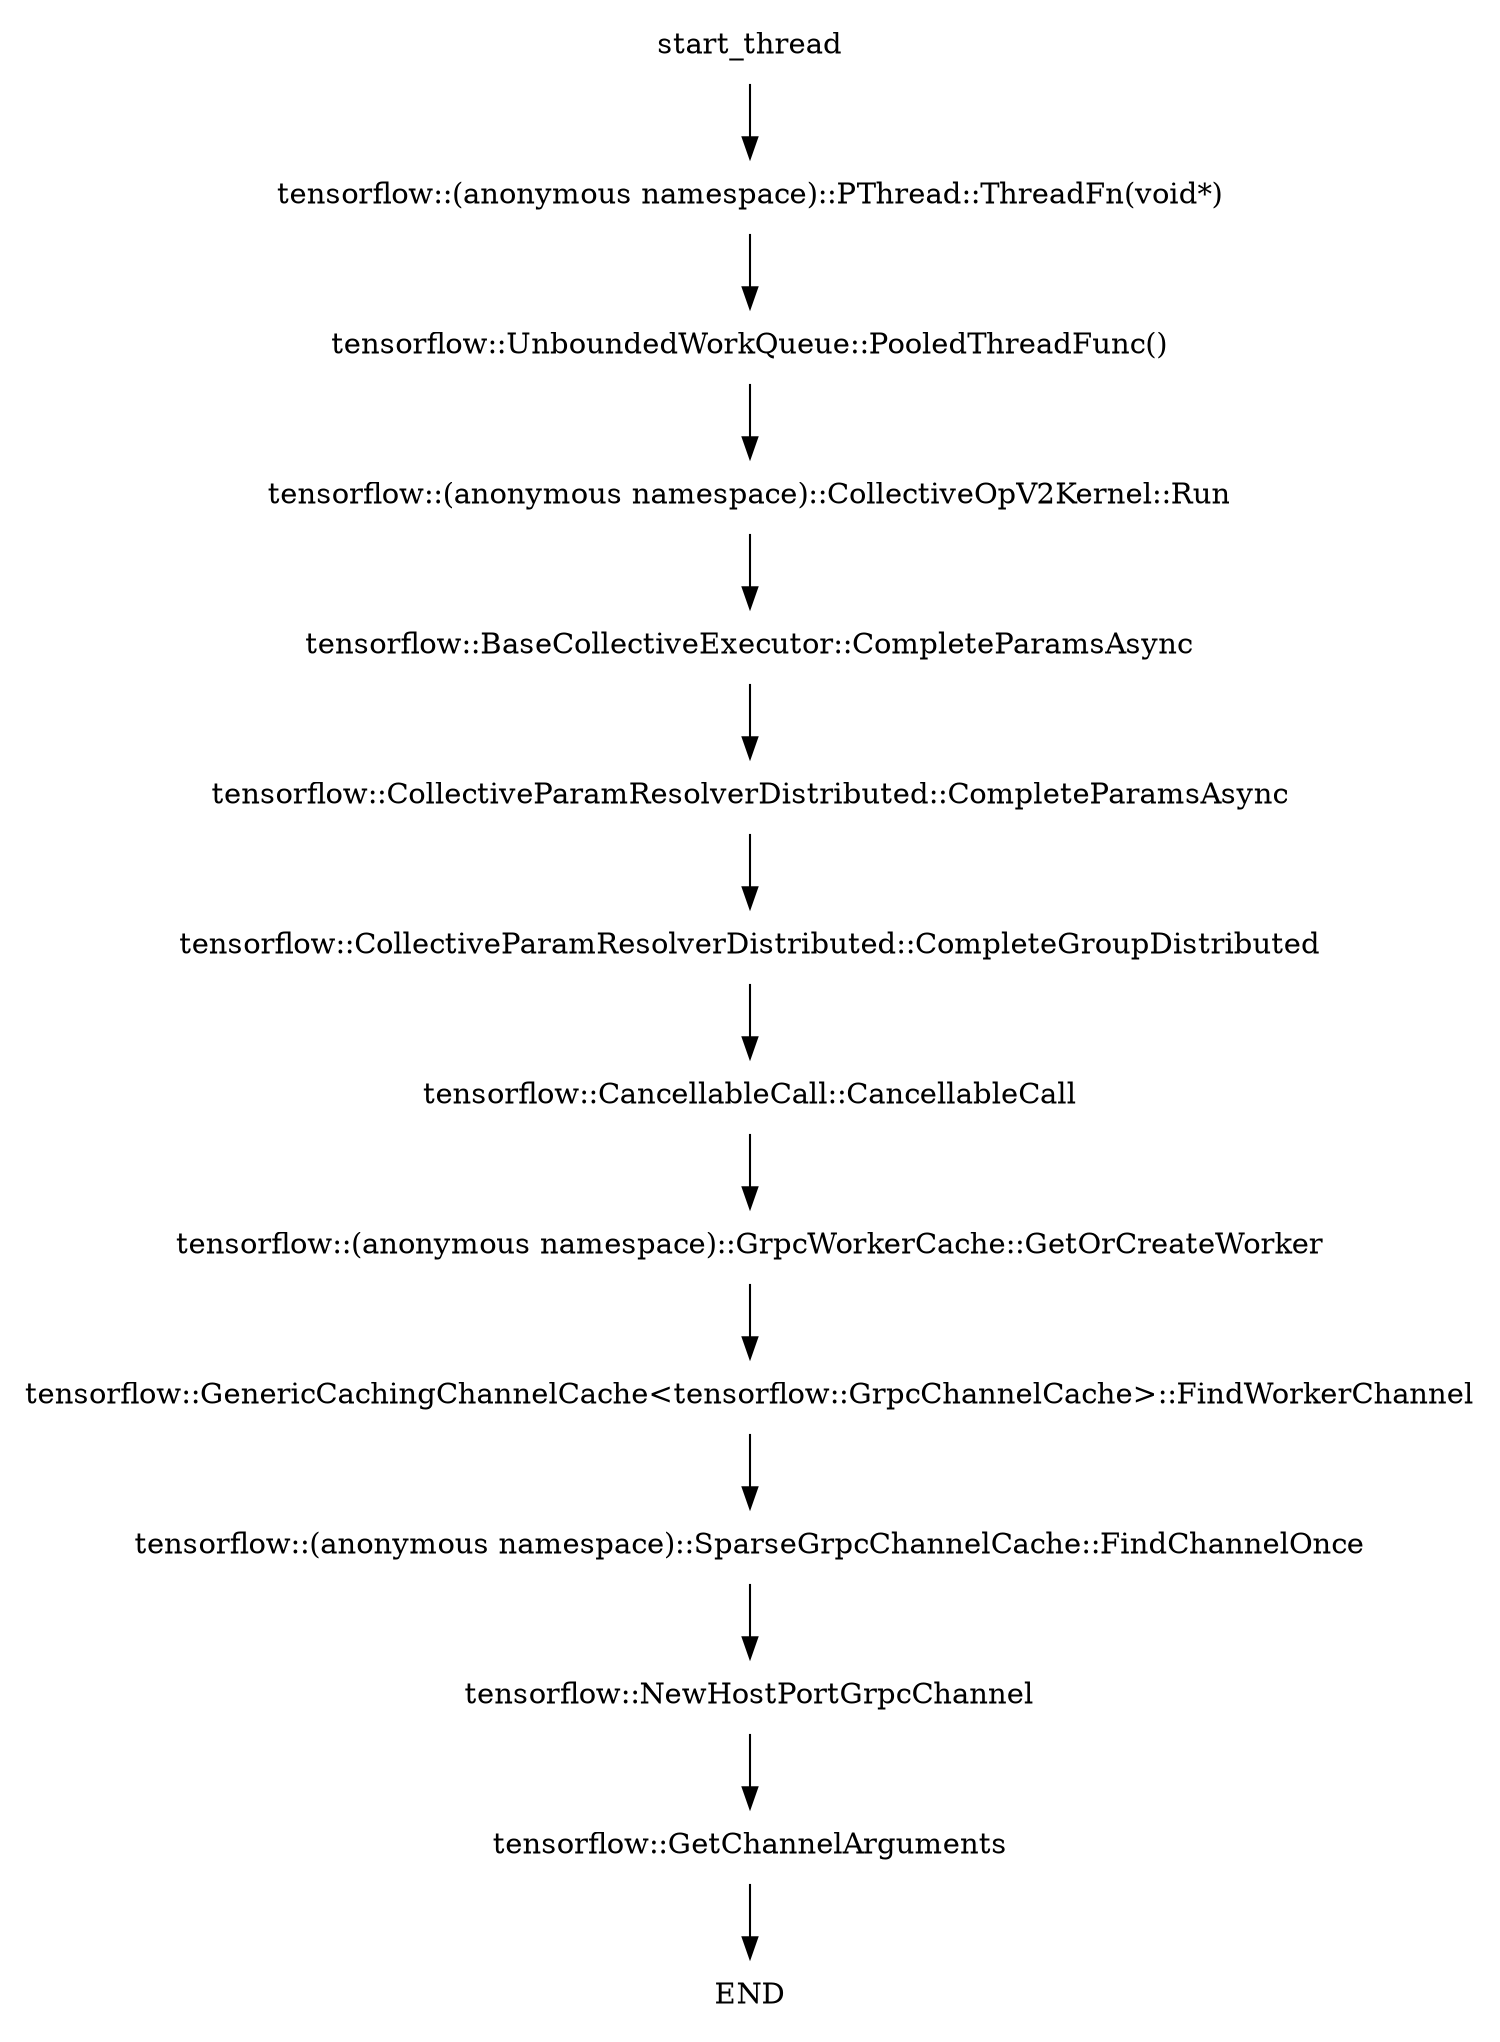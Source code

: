 
//  0# tensorflow::GetChannelArguments(tensorflow::RPCOptions const*) in /home/wxf/anaconda3/envs/hm/lib/python3.8/site-packages/tensorflow/python/_pywrap_tensorflow_internal.so
//  1# tensorflow::NewHostPortGrpcChannel(std::__cxx11::basic_string<char, std::char_traits<char>, std::allocator<char> > const&, tensorflow::RPCOptions const*, std::shared_ptr<grpc_impl::Channel>*) in /home/wxf/anaconda3/envs/hm/lib/python3.8/site-packages/tensorflow/python/_pywrap_tensorflow_internal.so
//  2# std::_Function_handler<tensorflow::Status (std::__cxx11::basic_string<char, std::char_traits<char>, std::allocator<char> >, tensorflow::RPCOptions const*, std::shared_ptr<grpc_impl::Channel>*), tensorflow::Status (*)(std::__cxx11::basic_string<char, std::char_traits<char>, std::allocator<char> > const&, tensorflow::RPCOptions const*, std::shared_ptr<grpc_impl::Channel>*)>::_M_invoke(std::_Any_data const&, std::__cxx11::basic_string<char, std::char_traits<char>, std::allocator<char> >&&, tensorflow::RPCOptions const*&&, std::shared_ptr<grpc_impl::Channel>*&&) in /home/wxf/anaconda3/envs/hm/lib/python3.8/site-packages/tensorflow/python/_pywrap_tensorflow_internal.so
//  3# std::_Function_handler<std::shared_ptr<grpc_impl::Channel> (std::__cxx11::basic_string<char, std::char_traits<char>, std::allocator<char> >), tensorflow::ConvertToChannelCreationFunction(std::function<tensorflow::Status (std::__cxx11::basic_string<char, std::char_traits<char>, std::allocator<char> >, tensorflow::RPCOptions const*, std::shared_ptr<grpc_impl::Channel>*)> const&)::{lambda(std::__cxx11::basic_string<char, std::char_traits<char>, std::allocator<char> > const&)#1}>::_M_invoke(std::_Any_data const&, std::__cxx11::basic_string<char, std::char_traits<char>, std::allocator<char> >&&) in /home/wxf/anaconda3/envs/hm/lib/python3.8/site-packages/tensorflow/python/_pywrap_tensorflow_internal.so
//  4# tensorflow::(anonymous namespace)::SparseGrpcChannelCache::FindChannelOnce(std::__cxx11::basic_string<char, std::char_traits<char>, std::allocator<char> > const&) in /home/wxf/anaconda3/envs/hm/lib/python3.8/site-packages/tensorflow/python/_pywrap_tensorflow_internal.so
//  5# tensorflow::GenericCachingChannelCache<tensorflow::GrpcChannelCache>::FindWorkerChannel(std::__cxx11::basic_string<char, std::char_traits<char>, std::allocator<char> > const&) in /home/wxf/anaconda3/envs/hm/lib/python3.8/site-packages/tensorflow/python/_pywrap_tensorflow_internal.so
//  6# tensorflow::(anonymous namespace)::GrpcWorkerCache::GetOrCreateWorker(std::__cxx11::basic_string<char, std::char_traits<char>, std::allocator<char> > const&) in /home/wxf/anaconda3/envs/hm/lib/python3.8/site-packages/tensorflow/python/_pywrap_tensorflow_internal.so
//  7# tensorflow::CancellableCall::CancellableCall(tensorflow::CancellationManager*, std::__cxx11::basic_string<char, std::char_traits<char>, std::allocator<char> > const&, tensorflow::WorkerCacheInterface*) in /home/wxf/anaconda3/envs/hm/lib/python3.8/site-packages/tensorflow/python/_pywrap_tensorflow_internal.so
//  8# tensorflow::CollectiveParamResolverDistributed::CompleteGroupDistributed(tensorflow::DeviceAttributes const&, tensorflow::CollGroupParams*, tensorflow::CancellationManager*, std::function<void (tensorflow::Status const&)> const&) in /home/wxf/anaconda3/envs/hm/lib/python3.8/site-packages/tensorflow/python/_pywrap_tensorflow_internal.so
//  9# tensorflow::CollectiveParamResolverDistributed::CompleteParamsAsync(tensorflow::DeviceAttributes const&, tensorflow::CollectiveParams*, tensorflow::CancellationManager*, std::function<void (tensorflow::Status const&)> const&) in /home/wxf/anaconda3/envs/hm/lib/python3.8/site-packages/tensorflow/python/_pywrap_tensorflow_internal.so
// 10# tensorflow::BaseCollectiveExecutor::CompleteParamsAsync(tensorflow::DeviceAttributes const&, tensorflow::CollectiveParams*, tensorflow::CancellationManager*, std::function<void (tensorflow::Status const&)>) in /home/wxf/anaconda3/envs/hm/lib/python3.8/site-packages/tensorflow/python/../libtensorflow_framework.so.2
// 11# tensorflow::(anonymous namespace)::CollectiveOpV2Kernel::Run(tensorflow::OpKernelContext*, tensorflow::CollectiveParams*, std::function<void ()>)::{lambda()#1}::operator()() const in /home/wxf/anaconda3/envs/hm/lib/python3.8/site-packages/tensorflow/python/_pywrap_tensorflow_internal.so
// 12# tensorflow::UnboundedWorkQueue::PooledThreadFunc() in /home/wxf/anaconda3/envs/hm/lib/python3.8/site-packages/tensorflow/python/../libtensorflow_framework.so.2
// 13# tensorflow::(anonymous namespace)::PThread::ThreadFn(void*) in /home/wxf/anaconda3/envs/hm/lib/python3.8/site-packages/tensorflow/python/../libtensorflow_framework.so.2
// 14# start_thread in /lib/x86_64-linux-gnu/libpthread.so.0
// 15# clone in /lib/x86_64-linux-gnu/libc.so.6


digraph g {
node [shape=plaintext];
"start_thread"
-> "tensorflow::(anonymous namespace)::PThread::ThreadFn(void*)"
-> "tensorflow::UnboundedWorkQueue::PooledThreadFunc()"
-> "tensorflow::(anonymous namespace)::CollectiveOpV2Kernel::Run"
-> "tensorflow::BaseCollectiveExecutor::CompleteParamsAsync"
-> "tensorflow::CollectiveParamResolverDistributed::CompleteParamsAsync"
-> "tensorflow::CollectiveParamResolverDistributed::CompleteGroupDistributed"
-> "tensorflow::CancellableCall::CancellableCall"
-> "tensorflow::(anonymous namespace)::GrpcWorkerCache::GetOrCreateWorker"
-> "tensorflow::GenericCachingChannelCache<tensorflow::GrpcChannelCache>::FindWorkerChannel"
-> "tensorflow::(anonymous namespace)::SparseGrpcChannelCache::FindChannelOnce"
-> "tensorflow::NewHostPortGrpcChannel"
-> "tensorflow::GetChannelArguments"
-> "END"
}

